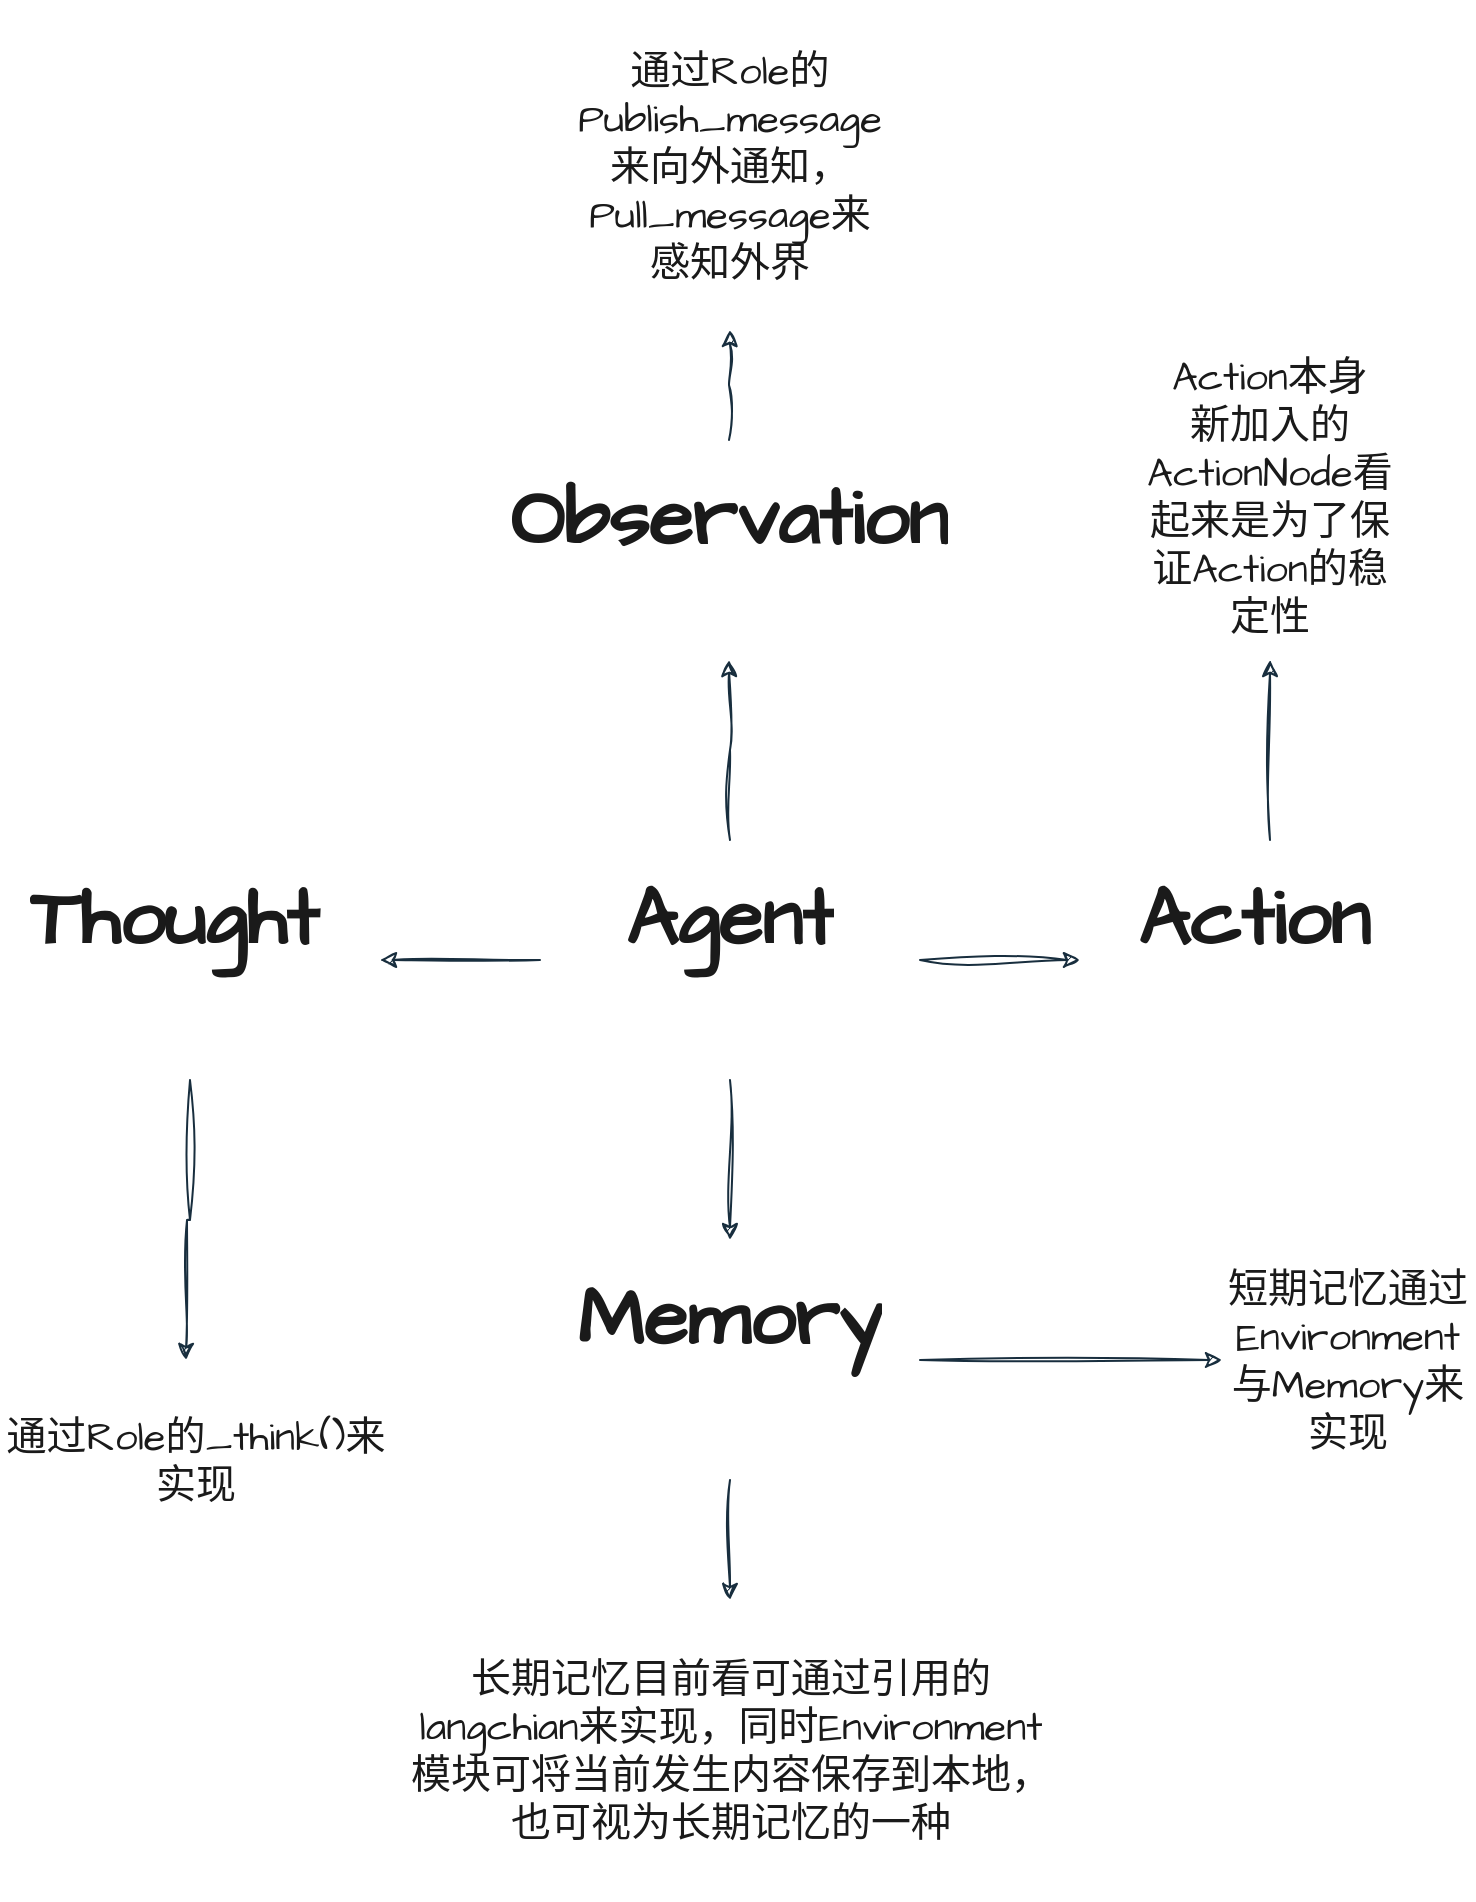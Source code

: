 <mxfile version="22.1.21" type="device">
  <diagram name="第 1 页" id="R4Pbxxk95wvNyElzQDRb">
    <mxGraphModel dx="1418" dy="2109" grid="1" gridSize="10" guides="1" tooltips="1" connect="1" arrows="1" fold="1" page="1" pageScale="1" pageWidth="827" pageHeight="1169" math="0" shadow="0">
      <root>
        <mxCell id="0" />
        <mxCell id="1" parent="0" />
        <mxCell id="QbILOrZvAKMcAFdm_ZYz-6" value="" style="edgeStyle=orthogonalEdgeStyle;rounded=0;sketch=1;hachureGap=4;jiggle=2;curveFitting=1;orthogonalLoop=1;jettySize=auto;html=1;strokeColor=#182E3E;fontFamily=Architects Daughter;fontSource=https%3A%2F%2Ffonts.googleapis.com%2Fcss%3Ffamily%3DArchitects%2BDaughter;fontSize=20;fontColor=#1A1A1A;" edge="1" parent="1" source="QbILOrZvAKMcAFdm_ZYz-1" target="QbILOrZvAKMcAFdm_ZYz-5">
          <mxGeometry relative="1" as="geometry" />
        </mxCell>
        <mxCell id="QbILOrZvAKMcAFdm_ZYz-8" value="" style="edgeStyle=orthogonalEdgeStyle;rounded=0;sketch=1;hachureGap=4;jiggle=2;curveFitting=1;orthogonalLoop=1;jettySize=auto;html=1;strokeColor=#182E3E;fontFamily=Architects Daughter;fontSource=https%3A%2F%2Ffonts.googleapis.com%2Fcss%3Ffamily%3DArchitects%2BDaughter;fontSize=20;fontColor=#1A1A1A;" edge="1" parent="1" source="QbILOrZvAKMcAFdm_ZYz-1" target="QbILOrZvAKMcAFdm_ZYz-7">
          <mxGeometry relative="1" as="geometry" />
        </mxCell>
        <mxCell id="QbILOrZvAKMcAFdm_ZYz-10" value="" style="edgeStyle=orthogonalEdgeStyle;rounded=0;sketch=1;hachureGap=4;jiggle=2;curveFitting=1;orthogonalLoop=1;jettySize=auto;html=1;strokeColor=#182E3E;fontFamily=Architects Daughter;fontSource=https%3A%2F%2Ffonts.googleapis.com%2Fcss%3Ffamily%3DArchitects%2BDaughter;fontSize=20;fontColor=#1A1A1A;" edge="1" parent="1" source="QbILOrZvAKMcAFdm_ZYz-1" target="QbILOrZvAKMcAFdm_ZYz-9">
          <mxGeometry relative="1" as="geometry" />
        </mxCell>
        <mxCell id="QbILOrZvAKMcAFdm_ZYz-12" value="" style="edgeStyle=orthogonalEdgeStyle;rounded=0;sketch=1;hachureGap=4;jiggle=2;curveFitting=1;orthogonalLoop=1;jettySize=auto;html=1;strokeColor=#182E3E;fontFamily=Architects Daughter;fontSource=https%3A%2F%2Ffonts.googleapis.com%2Fcss%3Ffamily%3DArchitects%2BDaughter;fontSize=20;fontColor=#1A1A1A;" edge="1" parent="1" source="QbILOrZvAKMcAFdm_ZYz-1" target="QbILOrZvAKMcAFdm_ZYz-11">
          <mxGeometry relative="1" as="geometry" />
        </mxCell>
        <mxCell id="QbILOrZvAKMcAFdm_ZYz-1" value="&lt;h1 style=&quot;&quot;&gt;Agent&lt;/h1&gt;" style="text;html=1;strokeColor=none;fillColor=none;spacing=5;spacingTop=-20;whiteSpace=wrap;overflow=hidden;rounded=0;fontSize=20;fontFamily=Architects Daughter;fontColor=#1A1A1A;align=center;" vertex="1" parent="1">
          <mxGeometry x="319" y="390" width="190" height="120" as="geometry" />
        </mxCell>
        <mxCell id="QbILOrZvAKMcAFdm_ZYz-23" style="edgeStyle=orthogonalEdgeStyle;rounded=0;sketch=1;hachureGap=4;jiggle=2;curveFitting=1;orthogonalLoop=1;jettySize=auto;html=1;entryX=0.5;entryY=1;entryDx=0;entryDy=0;strokeColor=#182E3E;fontFamily=Architects Daughter;fontSource=https%3A%2F%2Ffonts.googleapis.com%2Fcss%3Ffamily%3DArchitects%2BDaughter;fontSize=20;fontColor=#1A1A1A;" edge="1" parent="1" source="QbILOrZvAKMcAFdm_ZYz-5" target="QbILOrZvAKMcAFdm_ZYz-22">
          <mxGeometry relative="1" as="geometry" />
        </mxCell>
        <mxCell id="QbILOrZvAKMcAFdm_ZYz-5" value="&lt;h1 style=&quot;&quot;&gt;Observation&lt;/h1&gt;" style="text;html=1;strokeColor=none;fillColor=none;spacing=5;spacingTop=-20;whiteSpace=wrap;overflow=hidden;rounded=0;fontSize=20;fontFamily=Architects Daughter;fontColor=#1A1A1A;align=center;" vertex="1" parent="1">
          <mxGeometry x="288" y="190" width="251" height="110" as="geometry" />
        </mxCell>
        <mxCell id="QbILOrZvAKMcAFdm_ZYz-16" value="" style="edgeStyle=orthogonalEdgeStyle;rounded=0;sketch=1;hachureGap=4;jiggle=2;curveFitting=1;orthogonalLoop=1;jettySize=auto;html=1;strokeColor=#182E3E;fontFamily=Architects Daughter;fontSource=https%3A%2F%2Ffonts.googleapis.com%2Fcss%3Ffamily%3DArchitects%2BDaughter;fontSize=20;fontColor=#1A1A1A;" edge="1" parent="1" source="QbILOrZvAKMcAFdm_ZYz-7">
          <mxGeometry relative="1" as="geometry">
            <mxPoint x="142" y="650" as="targetPoint" />
          </mxGeometry>
        </mxCell>
        <mxCell id="QbILOrZvAKMcAFdm_ZYz-7" value="&lt;h1 style=&quot;&quot;&gt;Thought&amp;nbsp;&lt;/h1&gt;" style="text;html=1;strokeColor=none;fillColor=none;spacing=5;spacingTop=-20;whiteSpace=wrap;overflow=hidden;rounded=0;fontSize=20;fontFamily=Architects Daughter;fontColor=#1A1A1A;align=center;" vertex="1" parent="1">
          <mxGeometry x="49" y="390" width="190" height="120" as="geometry" />
        </mxCell>
        <mxCell id="QbILOrZvAKMcAFdm_ZYz-21" style="edgeStyle=orthogonalEdgeStyle;rounded=0;sketch=1;hachureGap=4;jiggle=2;curveFitting=1;orthogonalLoop=1;jettySize=auto;html=1;strokeColor=#182E3E;fontFamily=Architects Daughter;fontSource=https%3A%2F%2Ffonts.googleapis.com%2Fcss%3Ffamily%3DArchitects%2BDaughter;fontSize=20;fontColor=#1A1A1A;" edge="1" parent="1" source="QbILOrZvAKMcAFdm_ZYz-9" target="QbILOrZvAKMcAFdm_ZYz-20">
          <mxGeometry relative="1" as="geometry" />
        </mxCell>
        <mxCell id="QbILOrZvAKMcAFdm_ZYz-9" value="&lt;h1 style=&quot;&quot;&gt;Action&amp;nbsp;&lt;/h1&gt;" style="text;html=1;strokeColor=none;fillColor=none;spacing=5;spacingTop=-20;whiteSpace=wrap;overflow=hidden;rounded=0;fontSize=20;fontFamily=Architects Daughter;fontColor=#1A1A1A;align=center;" vertex="1" parent="1">
          <mxGeometry x="589" y="390" width="190" height="120" as="geometry" />
        </mxCell>
        <mxCell id="QbILOrZvAKMcAFdm_ZYz-19" style="edgeStyle=orthogonalEdgeStyle;rounded=0;sketch=1;hachureGap=4;jiggle=2;curveFitting=1;orthogonalLoop=1;jettySize=auto;html=1;strokeColor=#182E3E;fontFamily=Architects Daughter;fontSource=https%3A%2F%2Ffonts.googleapis.com%2Fcss%3Ffamily%3DArchitects%2BDaughter;fontSize=20;fontColor=#1A1A1A;" edge="1" parent="1" source="QbILOrZvAKMcAFdm_ZYz-11" target="QbILOrZvAKMcAFdm_ZYz-18">
          <mxGeometry relative="1" as="geometry" />
        </mxCell>
        <mxCell id="QbILOrZvAKMcAFdm_ZYz-25" style="edgeStyle=orthogonalEdgeStyle;rounded=0;sketch=1;hachureGap=4;jiggle=2;curveFitting=1;orthogonalLoop=1;jettySize=auto;html=1;entryX=0.5;entryY=0;entryDx=0;entryDy=0;strokeColor=#182E3E;fontFamily=Architects Daughter;fontSource=https%3A%2F%2Ffonts.googleapis.com%2Fcss%3Ffamily%3DArchitects%2BDaughter;fontSize=20;fontColor=#1A1A1A;" edge="1" parent="1" source="QbILOrZvAKMcAFdm_ZYz-11" target="QbILOrZvAKMcAFdm_ZYz-24">
          <mxGeometry relative="1" as="geometry" />
        </mxCell>
        <mxCell id="QbILOrZvAKMcAFdm_ZYz-11" value="&lt;h1 style=&quot;&quot;&gt;Memory&lt;/h1&gt;" style="text;html=1;strokeColor=none;fillColor=none;spacing=5;spacingTop=-20;whiteSpace=wrap;overflow=hidden;rounded=0;fontSize=20;fontFamily=Architects Daughter;fontColor=#1A1A1A;align=center;" vertex="1" parent="1">
          <mxGeometry x="319" y="590" width="190" height="120" as="geometry" />
        </mxCell>
        <mxCell id="QbILOrZvAKMcAFdm_ZYz-17" value="通过Role的_think()来实现" style="text;html=1;strokeColor=none;fillColor=none;align=center;verticalAlign=middle;whiteSpace=wrap;rounded=0;fontSize=20;fontFamily=Architects Daughter;fontColor=#1A1A1A;" vertex="1" parent="1">
          <mxGeometry x="49" y="650" width="196" height="100" as="geometry" />
        </mxCell>
        <mxCell id="QbILOrZvAKMcAFdm_ZYz-18" value="短期记忆通过Environment与Memory来实现" style="text;html=1;strokeColor=none;fillColor=none;align=center;verticalAlign=middle;whiteSpace=wrap;rounded=0;fontSize=20;fontFamily=Architects Daughter;fontColor=#1A1A1A;" vertex="1" parent="1">
          <mxGeometry x="660" y="567.5" width="126" height="165" as="geometry" />
        </mxCell>
        <mxCell id="QbILOrZvAKMcAFdm_ZYz-20" value="Action本身&lt;br&gt;新加入的ActionNode看起来是为了保证Action的稳定性" style="text;html=1;strokeColor=none;fillColor=none;align=center;verticalAlign=middle;whiteSpace=wrap;rounded=0;fontSize=20;fontFamily=Architects Daughter;fontColor=#1A1A1A;" vertex="1" parent="1">
          <mxGeometry x="621" y="135" width="126" height="165" as="geometry" />
        </mxCell>
        <mxCell id="QbILOrZvAKMcAFdm_ZYz-22" value="通过Role的Publish_message来向外通知，Pull_message来感知外界" style="text;html=1;strokeColor=none;fillColor=none;align=center;verticalAlign=middle;whiteSpace=wrap;rounded=0;fontSize=20;fontFamily=Architects Daughter;fontColor=#1A1A1A;" vertex="1" parent="1">
          <mxGeometry x="351" y="-30" width="126" height="165" as="geometry" />
        </mxCell>
        <mxCell id="QbILOrZvAKMcAFdm_ZYz-24" value="长期记忆目前看可通过引用的langchian来实现，同时Environment模块可将当前发生内容保存到本地，也可视为长期记忆的一种" style="text;html=1;strokeColor=none;fillColor=none;align=center;verticalAlign=middle;whiteSpace=wrap;rounded=0;fontSize=20;fontFamily=Architects Daughter;fontColor=#1A1A1A;" vertex="1" parent="1">
          <mxGeometry x="249.5" y="770" width="329" height="150" as="geometry" />
        </mxCell>
      </root>
    </mxGraphModel>
  </diagram>
</mxfile>
